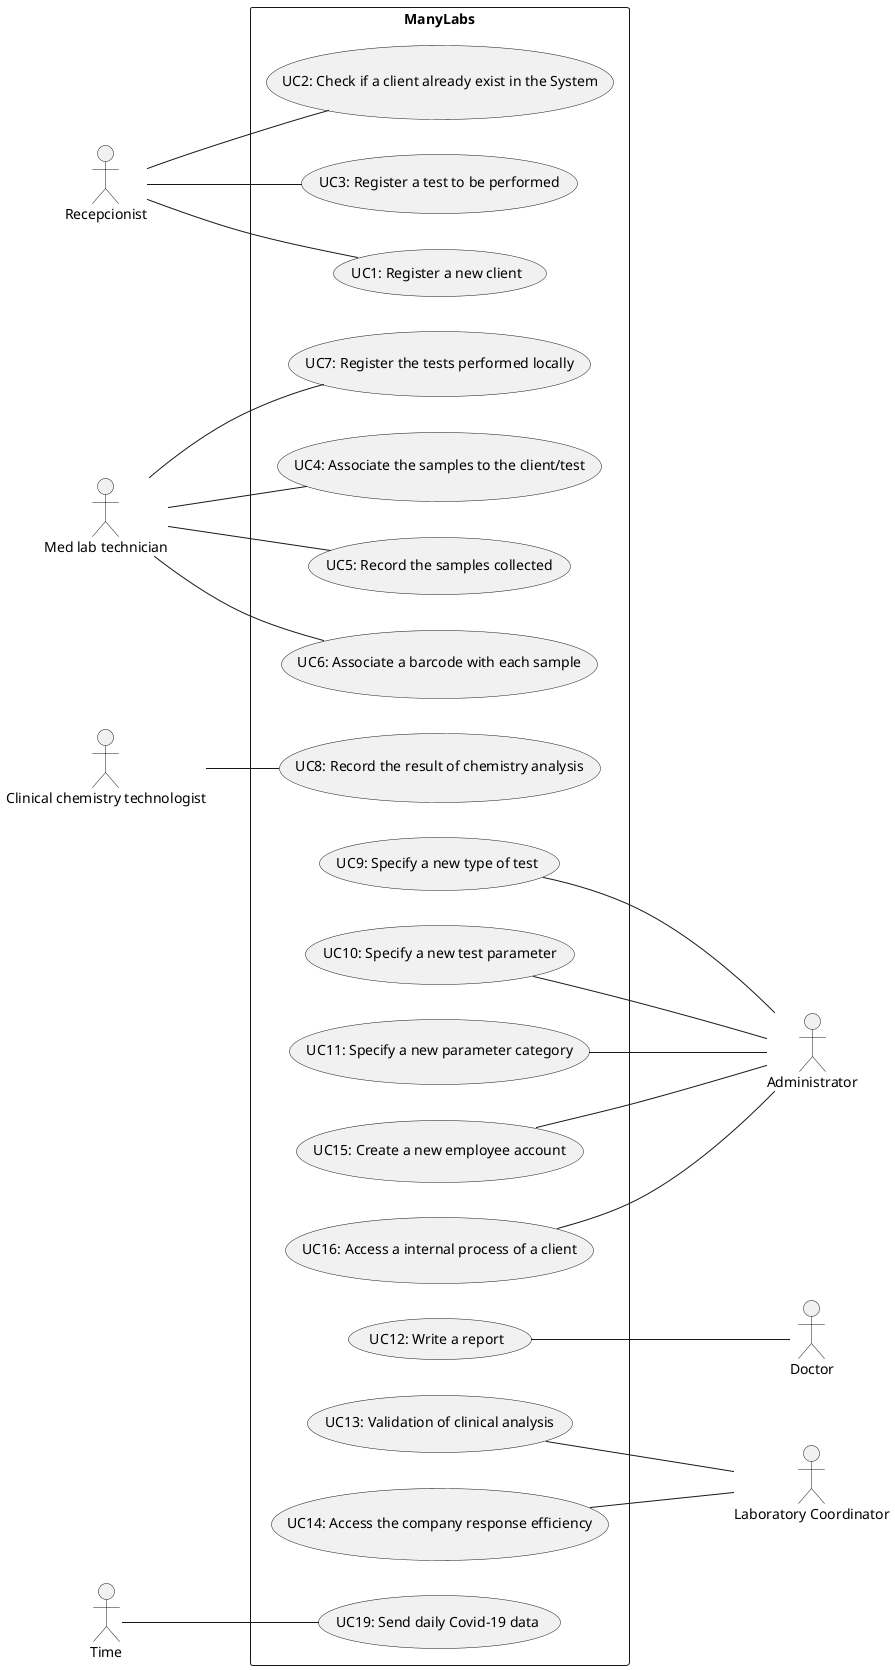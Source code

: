 @startuml
'https://plantuml.com/use-case-diagram
left to right direction
actor "Administrator" as Adm
actor "Recepcionist" as Recp
actor "Med lab technician" as MedLab
actor "Clinical chemistry technologist" as ClinTec
actor "Doctor" as Doc
actor "Laboratory Coordinator" as LabCod
actor "Time" as Time


rectangle ManyLabs{

usecase "UC1: Register a new client" as UC1
usecase "UC2: Check if a client already exist in the System" as UC2
usecase "UC3: Register a test to be performed" as UC3
usecase "UC4: Associate the samples to the client/test" as UC4
usecase "UC5: Record the samples collected" as UC5
usecase "UC6: Associate a barcode with each sample" as UC6
usecase "UC7: Register the tests performed locally" as UC7
usecase "UC8: Record the result of chemistry analysis" as UC8
usecase "UC9: Specify a new type of test" as UC9
usecase "UC10: Specify a new test parameter" as UC10
usecase "UC11: Specify a new parameter category" as UC11
usecase "UC12: Write a report" as UC12
usecase "UC13: Validation of clinical analysis" as UC13
usecase "UC14: Access the company response efficiency" as UC14
usecase "UC15: Create a new employee account" as UC15
usecase "UC16: Access a internal process of a client" as UC16
usecase "UC19: Send daily Covid-19 data" as UC19

}

Recp -- UC1
Recp -- UC2
Recp -- UC3
MedLab -- UC4
MedLab -- UC5
MedLab -- UC6
MedLab -- UC7
ClinTec -- UC8
UC9 --- Adm
UC10 --- Adm
UC11 --- Adm
UC16 --- Adm
UC15 --- Adm
UC12 --- Doc
UC13 --- LabCod
UC14 --- LabCod
Time -- UC19







@enduml